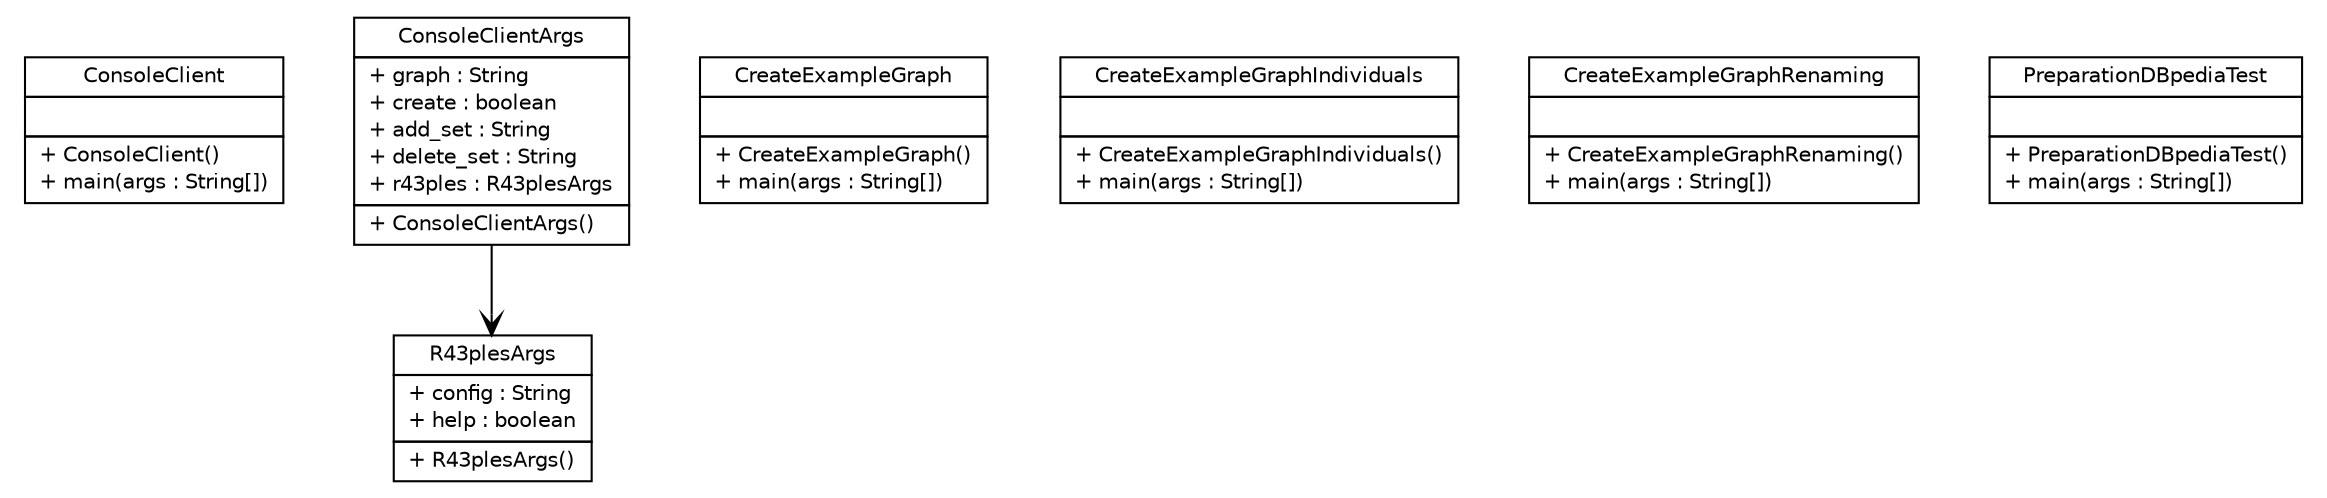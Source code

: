 #!/usr/local/bin/dot
#
# Class diagram 
# Generated by UMLGraph version R5_6-24-gf6e263 (http://www.umlgraph.org/)
#

digraph G {
	edge [fontname="Helvetica",fontsize=10,labelfontname="Helvetica",labelfontsize=10];
	node [fontname="Helvetica",fontsize=10,shape=plaintext];
	nodesep=0.25;
	ranksep=0.5;
	// de.tud.plt.r43ples.client.ConsoleClient
	c273 [label=<<table title="de.tud.plt.r43ples.client.ConsoleClient" border="0" cellborder="1" cellspacing="0" cellpadding="2" port="p" href="./ConsoleClient.html">
		<tr><td><table border="0" cellspacing="0" cellpadding="1">
<tr><td align="center" balign="center"> ConsoleClient </td></tr>
		</table></td></tr>
		<tr><td><table border="0" cellspacing="0" cellpadding="1">
<tr><td align="left" balign="left">  </td></tr>
		</table></td></tr>
		<tr><td><table border="0" cellspacing="0" cellpadding="1">
<tr><td align="left" balign="left"> + ConsoleClient() </td></tr>
<tr><td align="left" balign="left"> + main(args : String[]) </td></tr>
		</table></td></tr>
		</table>>, URL="./ConsoleClient.html", fontname="Helvetica", fontcolor="black", fontsize=10.0];
	// de.tud.plt.r43ples.client.ConsoleClientArgs
	c274 [label=<<table title="de.tud.plt.r43ples.client.ConsoleClientArgs" border="0" cellborder="1" cellspacing="0" cellpadding="2" port="p" href="./ConsoleClientArgs.html">
		<tr><td><table border="0" cellspacing="0" cellpadding="1">
<tr><td align="center" balign="center"> ConsoleClientArgs </td></tr>
		</table></td></tr>
		<tr><td><table border="0" cellspacing="0" cellpadding="1">
<tr><td align="left" balign="left"> + graph : String </td></tr>
<tr><td align="left" balign="left"> + create : boolean </td></tr>
<tr><td align="left" balign="left"> + add_set : String </td></tr>
<tr><td align="left" balign="left"> + delete_set : String </td></tr>
<tr><td align="left" balign="left"> + r43ples : R43plesArgs </td></tr>
		</table></td></tr>
		<tr><td><table border="0" cellspacing="0" cellpadding="1">
<tr><td align="left" balign="left"> + ConsoleClientArgs() </td></tr>
		</table></td></tr>
		</table>>, URL="./ConsoleClientArgs.html", fontname="Helvetica", fontcolor="black", fontsize=10.0];
	// de.tud.plt.r43ples.client.CreateExampleGraph
	c275 [label=<<table title="de.tud.plt.r43ples.client.CreateExampleGraph" border="0" cellborder="1" cellspacing="0" cellpadding="2" port="p" href="./CreateExampleGraph.html">
		<tr><td><table border="0" cellspacing="0" cellpadding="1">
<tr><td align="center" balign="center"> CreateExampleGraph </td></tr>
		</table></td></tr>
		<tr><td><table border="0" cellspacing="0" cellpadding="1">
<tr><td align="left" balign="left">  </td></tr>
		</table></td></tr>
		<tr><td><table border="0" cellspacing="0" cellpadding="1">
<tr><td align="left" balign="left"> + CreateExampleGraph() </td></tr>
<tr><td align="left" balign="left"> + main(args : String[]) </td></tr>
		</table></td></tr>
		</table>>, URL="./CreateExampleGraph.html", fontname="Helvetica", fontcolor="black", fontsize=10.0];
	// de.tud.plt.r43ples.client.CreateExampleGraphIndividuals
	c276 [label=<<table title="de.tud.plt.r43ples.client.CreateExampleGraphIndividuals" border="0" cellborder="1" cellspacing="0" cellpadding="2" port="p" href="./CreateExampleGraphIndividuals.html">
		<tr><td><table border="0" cellspacing="0" cellpadding="1">
<tr><td align="center" balign="center"> CreateExampleGraphIndividuals </td></tr>
		</table></td></tr>
		<tr><td><table border="0" cellspacing="0" cellpadding="1">
<tr><td align="left" balign="left">  </td></tr>
		</table></td></tr>
		<tr><td><table border="0" cellspacing="0" cellpadding="1">
<tr><td align="left" balign="left"> + CreateExampleGraphIndividuals() </td></tr>
<tr><td align="left" balign="left"> + main(args : String[]) </td></tr>
		</table></td></tr>
		</table>>, URL="./CreateExampleGraphIndividuals.html", fontname="Helvetica", fontcolor="black", fontsize=10.0];
	// de.tud.plt.r43ples.client.CreateExampleGraphRenaming
	c277 [label=<<table title="de.tud.plt.r43ples.client.CreateExampleGraphRenaming" border="0" cellborder="1" cellspacing="0" cellpadding="2" port="p" href="./CreateExampleGraphRenaming.html">
		<tr><td><table border="0" cellspacing="0" cellpadding="1">
<tr><td align="center" balign="center"> CreateExampleGraphRenaming </td></tr>
		</table></td></tr>
		<tr><td><table border="0" cellspacing="0" cellpadding="1">
<tr><td align="left" balign="left">  </td></tr>
		</table></td></tr>
		<tr><td><table border="0" cellspacing="0" cellpadding="1">
<tr><td align="left" balign="left"> + CreateExampleGraphRenaming() </td></tr>
<tr><td align="left" balign="left"> + main(args : String[]) </td></tr>
		</table></td></tr>
		</table>>, URL="./CreateExampleGraphRenaming.html", fontname="Helvetica", fontcolor="black", fontsize=10.0];
	// de.tud.plt.r43ples.client.PreparationDBpediaTest
	c278 [label=<<table title="de.tud.plt.r43ples.client.PreparationDBpediaTest" border="0" cellborder="1" cellspacing="0" cellpadding="2" port="p" href="./PreparationDBpediaTest.html">
		<tr><td><table border="0" cellspacing="0" cellpadding="1">
<tr><td align="center" balign="center"> PreparationDBpediaTest </td></tr>
		</table></td></tr>
		<tr><td><table border="0" cellspacing="0" cellpadding="1">
<tr><td align="left" balign="left">  </td></tr>
		</table></td></tr>
		<tr><td><table border="0" cellspacing="0" cellpadding="1">
<tr><td align="left" balign="left"> + PreparationDBpediaTest() </td></tr>
<tr><td align="left" balign="left"> + main(args : String[]) </td></tr>
		</table></td></tr>
		</table>>, URL="./PreparationDBpediaTest.html", fontname="Helvetica", fontcolor="black", fontsize=10.0];
	// de.tud.plt.r43ples.client.R43plesArgs
	c279 [label=<<table title="de.tud.plt.r43ples.client.R43plesArgs" border="0" cellborder="1" cellspacing="0" cellpadding="2" port="p" href="./R43plesArgs.html">
		<tr><td><table border="0" cellspacing="0" cellpadding="1">
<tr><td align="center" balign="center"> R43plesArgs </td></tr>
		</table></td></tr>
		<tr><td><table border="0" cellspacing="0" cellpadding="1">
<tr><td align="left" balign="left"> + config : String </td></tr>
<tr><td align="left" balign="left"> + help : boolean </td></tr>
		</table></td></tr>
		<tr><td><table border="0" cellspacing="0" cellpadding="1">
<tr><td align="left" balign="left"> + R43plesArgs() </td></tr>
		</table></td></tr>
		</table>>, URL="./R43plesArgs.html", fontname="Helvetica", fontcolor="black", fontsize=10.0];
	// de.tud.plt.r43ples.client.ConsoleClientArgs NAVASSOC de.tud.plt.r43ples.client.R43plesArgs
	c274:p -> c279:p [taillabel="", label="", headlabel="", fontname="Helvetica", fontcolor="black", fontsize=10.0, color="black", arrowhead=open];
}

